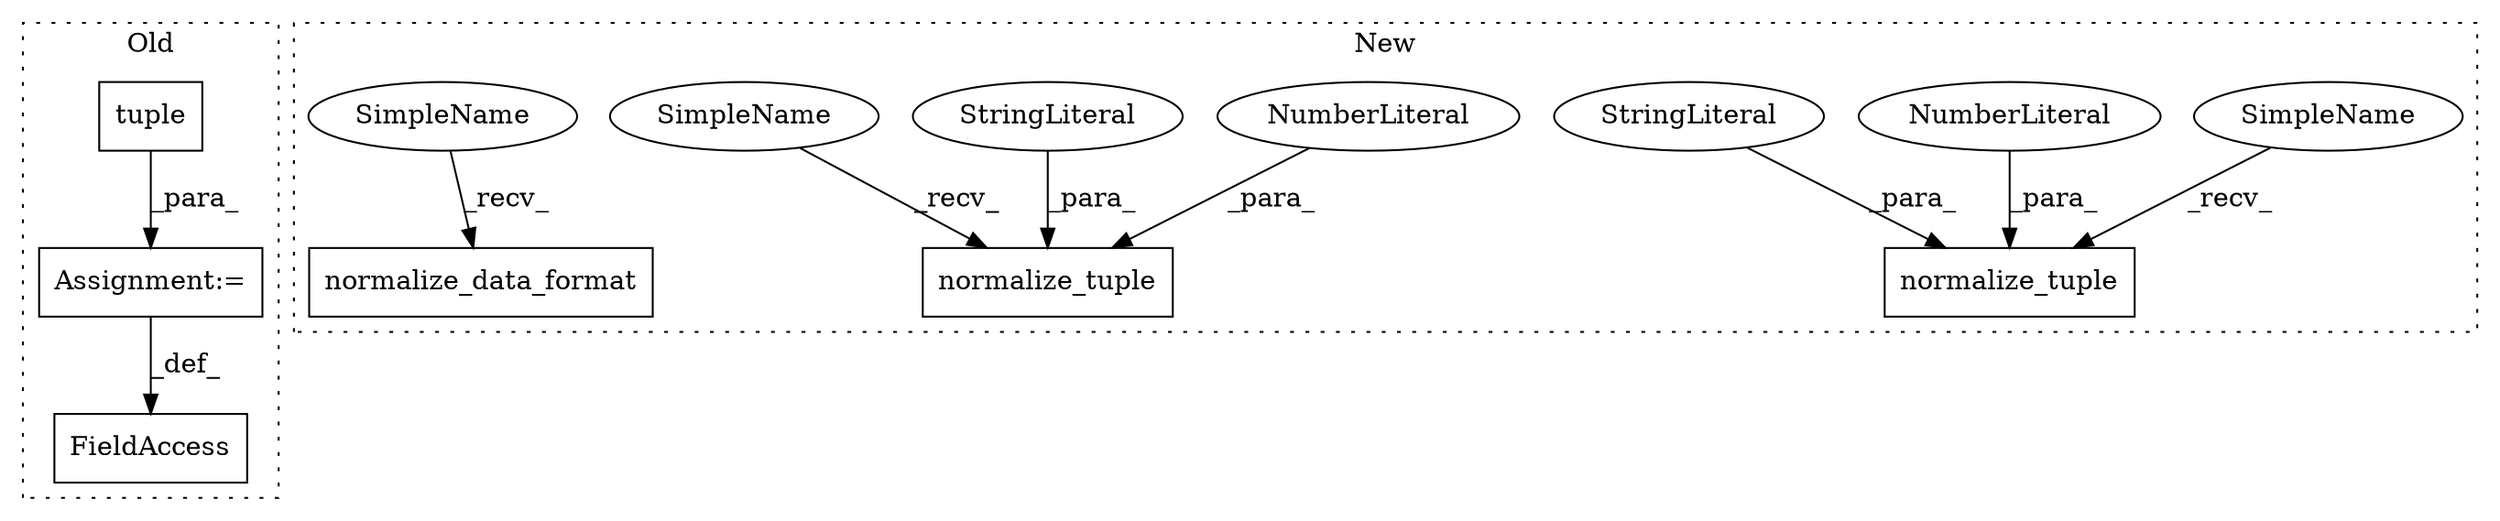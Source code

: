 digraph G {
subgraph cluster0 {
1 [label="tuple" a="32" s="3053,3068" l="6,1" shape="box"];
5 [label="Assignment:=" a="7" s="3052" l="1" shape="box"];
10 [label="FieldAccess" a="22" s="3038" l="14" shape="box"];
label = "Old";
style="dotted";
}
subgraph cluster1 {
2 [label="normalize_tuple" a="32" s="2941,2980" l="16,1" shape="box"];
3 [label="NumberLiteral" a="34" s="2967" l="1" shape="ellipse"];
4 [label="StringLiteral" a="45" s="2969" l="11" shape="ellipse"];
6 [label="normalize_data_format" a="32" s="2817,2850" l="22,1" shape="box"];
7 [label="normalize_tuple" a="32" s="3011,3048" l="16,1" shape="box"];
8 [label="NumberLiteral" a="34" s="3037" l="1" shape="ellipse"];
9 [label="StringLiteral" a="45" s="3039" l="9" shape="ellipse"];
11 [label="SimpleName" a="42" s="3000" l="10" shape="ellipse"];
12 [label="SimpleName" a="42" s="2806" l="10" shape="ellipse"];
13 [label="SimpleName" a="42" s="2930" l="10" shape="ellipse"];
label = "New";
style="dotted";
}
1 -> 5 [label="_para_"];
3 -> 2 [label="_para_"];
4 -> 2 [label="_para_"];
5 -> 10 [label="_def_"];
8 -> 7 [label="_para_"];
9 -> 7 [label="_para_"];
11 -> 7 [label="_recv_"];
12 -> 6 [label="_recv_"];
13 -> 2 [label="_recv_"];
}